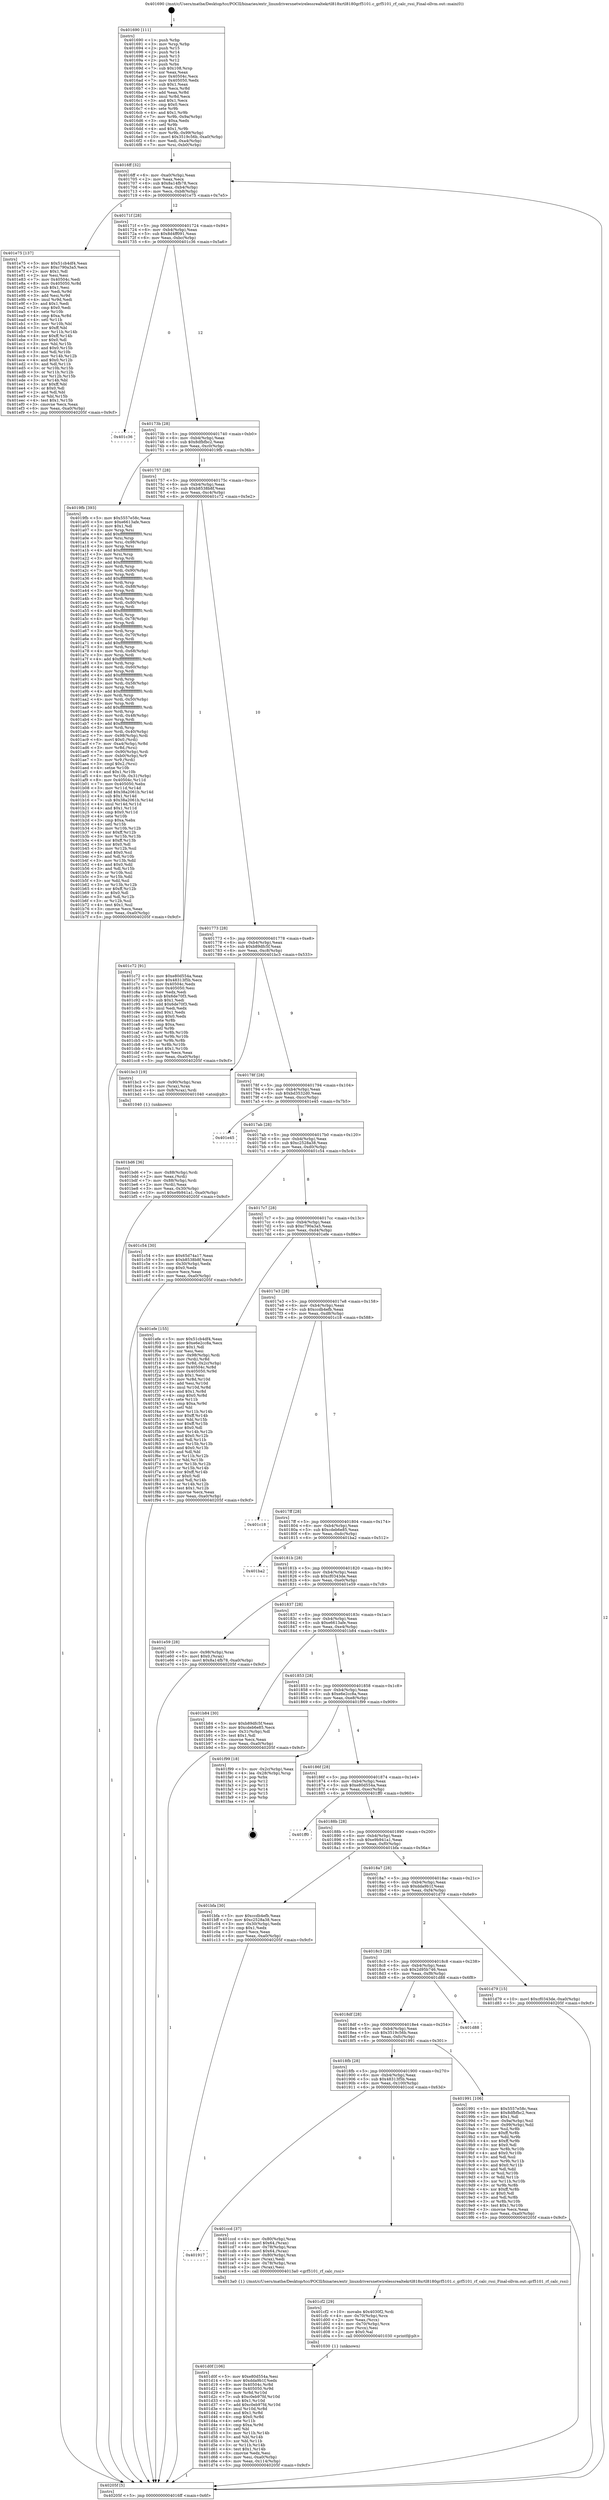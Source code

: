 digraph "0x401690" {
  label = "0x401690 (/mnt/c/Users/mathe/Desktop/tcc/POCII/binaries/extr_linuxdriversnetwirelessrealtekrtl818xrtl8180grf5101.c_grf5101_rf_calc_rssi_Final-ollvm.out::main(0))"
  labelloc = "t"
  node[shape=record]

  Entry [label="",width=0.3,height=0.3,shape=circle,fillcolor=black,style=filled]
  "0x4016ff" [label="{
     0x4016ff [32]\l
     | [instrs]\l
     &nbsp;&nbsp;0x4016ff \<+6\>: mov -0xa0(%rbp),%eax\l
     &nbsp;&nbsp;0x401705 \<+2\>: mov %eax,%ecx\l
     &nbsp;&nbsp;0x401707 \<+6\>: sub $0x8a14fb78,%ecx\l
     &nbsp;&nbsp;0x40170d \<+6\>: mov %eax,-0xb4(%rbp)\l
     &nbsp;&nbsp;0x401713 \<+6\>: mov %ecx,-0xb8(%rbp)\l
     &nbsp;&nbsp;0x401719 \<+6\>: je 0000000000401e75 \<main+0x7e5\>\l
  }"]
  "0x401e75" [label="{
     0x401e75 [137]\l
     | [instrs]\l
     &nbsp;&nbsp;0x401e75 \<+5\>: mov $0x51cb4df4,%eax\l
     &nbsp;&nbsp;0x401e7a \<+5\>: mov $0xc790a3a5,%ecx\l
     &nbsp;&nbsp;0x401e7f \<+2\>: mov $0x1,%dl\l
     &nbsp;&nbsp;0x401e81 \<+2\>: xor %esi,%esi\l
     &nbsp;&nbsp;0x401e83 \<+7\>: mov 0x40504c,%edi\l
     &nbsp;&nbsp;0x401e8a \<+8\>: mov 0x405050,%r8d\l
     &nbsp;&nbsp;0x401e92 \<+3\>: sub $0x1,%esi\l
     &nbsp;&nbsp;0x401e95 \<+3\>: mov %edi,%r9d\l
     &nbsp;&nbsp;0x401e98 \<+3\>: add %esi,%r9d\l
     &nbsp;&nbsp;0x401e9b \<+4\>: imul %r9d,%edi\l
     &nbsp;&nbsp;0x401e9f \<+3\>: and $0x1,%edi\l
     &nbsp;&nbsp;0x401ea2 \<+3\>: cmp $0x0,%edi\l
     &nbsp;&nbsp;0x401ea5 \<+4\>: sete %r10b\l
     &nbsp;&nbsp;0x401ea9 \<+4\>: cmp $0xa,%r8d\l
     &nbsp;&nbsp;0x401ead \<+4\>: setl %r11b\l
     &nbsp;&nbsp;0x401eb1 \<+3\>: mov %r10b,%bl\l
     &nbsp;&nbsp;0x401eb4 \<+3\>: xor $0xff,%bl\l
     &nbsp;&nbsp;0x401eb7 \<+3\>: mov %r11b,%r14b\l
     &nbsp;&nbsp;0x401eba \<+4\>: xor $0xff,%r14b\l
     &nbsp;&nbsp;0x401ebe \<+3\>: xor $0x0,%dl\l
     &nbsp;&nbsp;0x401ec1 \<+3\>: mov %bl,%r15b\l
     &nbsp;&nbsp;0x401ec4 \<+4\>: and $0x0,%r15b\l
     &nbsp;&nbsp;0x401ec8 \<+3\>: and %dl,%r10b\l
     &nbsp;&nbsp;0x401ecb \<+3\>: mov %r14b,%r12b\l
     &nbsp;&nbsp;0x401ece \<+4\>: and $0x0,%r12b\l
     &nbsp;&nbsp;0x401ed2 \<+3\>: and %dl,%r11b\l
     &nbsp;&nbsp;0x401ed5 \<+3\>: or %r10b,%r15b\l
     &nbsp;&nbsp;0x401ed8 \<+3\>: or %r11b,%r12b\l
     &nbsp;&nbsp;0x401edb \<+3\>: xor %r12b,%r15b\l
     &nbsp;&nbsp;0x401ede \<+3\>: or %r14b,%bl\l
     &nbsp;&nbsp;0x401ee1 \<+3\>: xor $0xff,%bl\l
     &nbsp;&nbsp;0x401ee4 \<+3\>: or $0x0,%dl\l
     &nbsp;&nbsp;0x401ee7 \<+2\>: and %dl,%bl\l
     &nbsp;&nbsp;0x401ee9 \<+3\>: or %bl,%r15b\l
     &nbsp;&nbsp;0x401eec \<+4\>: test $0x1,%r15b\l
     &nbsp;&nbsp;0x401ef0 \<+3\>: cmovne %ecx,%eax\l
     &nbsp;&nbsp;0x401ef3 \<+6\>: mov %eax,-0xa0(%rbp)\l
     &nbsp;&nbsp;0x401ef9 \<+5\>: jmp 000000000040205f \<main+0x9cf\>\l
  }"]
  "0x40171f" [label="{
     0x40171f [28]\l
     | [instrs]\l
     &nbsp;&nbsp;0x40171f \<+5\>: jmp 0000000000401724 \<main+0x94\>\l
     &nbsp;&nbsp;0x401724 \<+6\>: mov -0xb4(%rbp),%eax\l
     &nbsp;&nbsp;0x40172a \<+5\>: sub $0x8d4ff091,%eax\l
     &nbsp;&nbsp;0x40172f \<+6\>: mov %eax,-0xbc(%rbp)\l
     &nbsp;&nbsp;0x401735 \<+6\>: je 0000000000401c36 \<main+0x5a6\>\l
  }"]
  Exit [label="",width=0.3,height=0.3,shape=circle,fillcolor=black,style=filled,peripheries=2]
  "0x401c36" [label="{
     0x401c36\l
  }", style=dashed]
  "0x40173b" [label="{
     0x40173b [28]\l
     | [instrs]\l
     &nbsp;&nbsp;0x40173b \<+5\>: jmp 0000000000401740 \<main+0xb0\>\l
     &nbsp;&nbsp;0x401740 \<+6\>: mov -0xb4(%rbp),%eax\l
     &nbsp;&nbsp;0x401746 \<+5\>: sub $0x8dfbfbc2,%eax\l
     &nbsp;&nbsp;0x40174b \<+6\>: mov %eax,-0xc0(%rbp)\l
     &nbsp;&nbsp;0x401751 \<+6\>: je 00000000004019fb \<main+0x36b\>\l
  }"]
  "0x401d0f" [label="{
     0x401d0f [106]\l
     | [instrs]\l
     &nbsp;&nbsp;0x401d0f \<+5\>: mov $0xe80d554a,%esi\l
     &nbsp;&nbsp;0x401d14 \<+5\>: mov $0xdda9b1f,%edx\l
     &nbsp;&nbsp;0x401d19 \<+8\>: mov 0x40504c,%r8d\l
     &nbsp;&nbsp;0x401d21 \<+8\>: mov 0x405050,%r9d\l
     &nbsp;&nbsp;0x401d29 \<+3\>: mov %r8d,%r10d\l
     &nbsp;&nbsp;0x401d2c \<+7\>: sub $0xc0eb97fd,%r10d\l
     &nbsp;&nbsp;0x401d33 \<+4\>: sub $0x1,%r10d\l
     &nbsp;&nbsp;0x401d37 \<+7\>: add $0xc0eb97fd,%r10d\l
     &nbsp;&nbsp;0x401d3e \<+4\>: imul %r10d,%r8d\l
     &nbsp;&nbsp;0x401d42 \<+4\>: and $0x1,%r8d\l
     &nbsp;&nbsp;0x401d46 \<+4\>: cmp $0x0,%r8d\l
     &nbsp;&nbsp;0x401d4a \<+4\>: sete %r11b\l
     &nbsp;&nbsp;0x401d4e \<+4\>: cmp $0xa,%r9d\l
     &nbsp;&nbsp;0x401d52 \<+3\>: setl %bl\l
     &nbsp;&nbsp;0x401d55 \<+3\>: mov %r11b,%r14b\l
     &nbsp;&nbsp;0x401d58 \<+3\>: and %bl,%r14b\l
     &nbsp;&nbsp;0x401d5b \<+3\>: xor %bl,%r11b\l
     &nbsp;&nbsp;0x401d5e \<+3\>: or %r11b,%r14b\l
     &nbsp;&nbsp;0x401d61 \<+4\>: test $0x1,%r14b\l
     &nbsp;&nbsp;0x401d65 \<+3\>: cmovne %edx,%esi\l
     &nbsp;&nbsp;0x401d68 \<+6\>: mov %esi,-0xa0(%rbp)\l
     &nbsp;&nbsp;0x401d6e \<+6\>: mov %eax,-0x114(%rbp)\l
     &nbsp;&nbsp;0x401d74 \<+5\>: jmp 000000000040205f \<main+0x9cf\>\l
  }"]
  "0x4019fb" [label="{
     0x4019fb [393]\l
     | [instrs]\l
     &nbsp;&nbsp;0x4019fb \<+5\>: mov $0x5557e58c,%eax\l
     &nbsp;&nbsp;0x401a00 \<+5\>: mov $0xe6613afe,%ecx\l
     &nbsp;&nbsp;0x401a05 \<+2\>: mov $0x1,%dl\l
     &nbsp;&nbsp;0x401a07 \<+3\>: mov %rsp,%rsi\l
     &nbsp;&nbsp;0x401a0a \<+4\>: add $0xfffffffffffffff0,%rsi\l
     &nbsp;&nbsp;0x401a0e \<+3\>: mov %rsi,%rsp\l
     &nbsp;&nbsp;0x401a11 \<+7\>: mov %rsi,-0x98(%rbp)\l
     &nbsp;&nbsp;0x401a18 \<+3\>: mov %rsp,%rsi\l
     &nbsp;&nbsp;0x401a1b \<+4\>: add $0xfffffffffffffff0,%rsi\l
     &nbsp;&nbsp;0x401a1f \<+3\>: mov %rsi,%rsp\l
     &nbsp;&nbsp;0x401a22 \<+3\>: mov %rsp,%rdi\l
     &nbsp;&nbsp;0x401a25 \<+4\>: add $0xfffffffffffffff0,%rdi\l
     &nbsp;&nbsp;0x401a29 \<+3\>: mov %rdi,%rsp\l
     &nbsp;&nbsp;0x401a2c \<+7\>: mov %rdi,-0x90(%rbp)\l
     &nbsp;&nbsp;0x401a33 \<+3\>: mov %rsp,%rdi\l
     &nbsp;&nbsp;0x401a36 \<+4\>: add $0xfffffffffffffff0,%rdi\l
     &nbsp;&nbsp;0x401a3a \<+3\>: mov %rdi,%rsp\l
     &nbsp;&nbsp;0x401a3d \<+7\>: mov %rdi,-0x88(%rbp)\l
     &nbsp;&nbsp;0x401a44 \<+3\>: mov %rsp,%rdi\l
     &nbsp;&nbsp;0x401a47 \<+4\>: add $0xfffffffffffffff0,%rdi\l
     &nbsp;&nbsp;0x401a4b \<+3\>: mov %rdi,%rsp\l
     &nbsp;&nbsp;0x401a4e \<+4\>: mov %rdi,-0x80(%rbp)\l
     &nbsp;&nbsp;0x401a52 \<+3\>: mov %rsp,%rdi\l
     &nbsp;&nbsp;0x401a55 \<+4\>: add $0xfffffffffffffff0,%rdi\l
     &nbsp;&nbsp;0x401a59 \<+3\>: mov %rdi,%rsp\l
     &nbsp;&nbsp;0x401a5c \<+4\>: mov %rdi,-0x78(%rbp)\l
     &nbsp;&nbsp;0x401a60 \<+3\>: mov %rsp,%rdi\l
     &nbsp;&nbsp;0x401a63 \<+4\>: add $0xfffffffffffffff0,%rdi\l
     &nbsp;&nbsp;0x401a67 \<+3\>: mov %rdi,%rsp\l
     &nbsp;&nbsp;0x401a6a \<+4\>: mov %rdi,-0x70(%rbp)\l
     &nbsp;&nbsp;0x401a6e \<+3\>: mov %rsp,%rdi\l
     &nbsp;&nbsp;0x401a71 \<+4\>: add $0xfffffffffffffff0,%rdi\l
     &nbsp;&nbsp;0x401a75 \<+3\>: mov %rdi,%rsp\l
     &nbsp;&nbsp;0x401a78 \<+4\>: mov %rdi,-0x68(%rbp)\l
     &nbsp;&nbsp;0x401a7c \<+3\>: mov %rsp,%rdi\l
     &nbsp;&nbsp;0x401a7f \<+4\>: add $0xfffffffffffffff0,%rdi\l
     &nbsp;&nbsp;0x401a83 \<+3\>: mov %rdi,%rsp\l
     &nbsp;&nbsp;0x401a86 \<+4\>: mov %rdi,-0x60(%rbp)\l
     &nbsp;&nbsp;0x401a8a \<+3\>: mov %rsp,%rdi\l
     &nbsp;&nbsp;0x401a8d \<+4\>: add $0xfffffffffffffff0,%rdi\l
     &nbsp;&nbsp;0x401a91 \<+3\>: mov %rdi,%rsp\l
     &nbsp;&nbsp;0x401a94 \<+4\>: mov %rdi,-0x58(%rbp)\l
     &nbsp;&nbsp;0x401a98 \<+3\>: mov %rsp,%rdi\l
     &nbsp;&nbsp;0x401a9b \<+4\>: add $0xfffffffffffffff0,%rdi\l
     &nbsp;&nbsp;0x401a9f \<+3\>: mov %rdi,%rsp\l
     &nbsp;&nbsp;0x401aa2 \<+4\>: mov %rdi,-0x50(%rbp)\l
     &nbsp;&nbsp;0x401aa6 \<+3\>: mov %rsp,%rdi\l
     &nbsp;&nbsp;0x401aa9 \<+4\>: add $0xfffffffffffffff0,%rdi\l
     &nbsp;&nbsp;0x401aad \<+3\>: mov %rdi,%rsp\l
     &nbsp;&nbsp;0x401ab0 \<+4\>: mov %rdi,-0x48(%rbp)\l
     &nbsp;&nbsp;0x401ab4 \<+3\>: mov %rsp,%rdi\l
     &nbsp;&nbsp;0x401ab7 \<+4\>: add $0xfffffffffffffff0,%rdi\l
     &nbsp;&nbsp;0x401abb \<+3\>: mov %rdi,%rsp\l
     &nbsp;&nbsp;0x401abe \<+4\>: mov %rdi,-0x40(%rbp)\l
     &nbsp;&nbsp;0x401ac2 \<+7\>: mov -0x98(%rbp),%rdi\l
     &nbsp;&nbsp;0x401ac9 \<+6\>: movl $0x0,(%rdi)\l
     &nbsp;&nbsp;0x401acf \<+7\>: mov -0xa4(%rbp),%r8d\l
     &nbsp;&nbsp;0x401ad6 \<+3\>: mov %r8d,(%rsi)\l
     &nbsp;&nbsp;0x401ad9 \<+7\>: mov -0x90(%rbp),%rdi\l
     &nbsp;&nbsp;0x401ae0 \<+7\>: mov -0xb0(%rbp),%r9\l
     &nbsp;&nbsp;0x401ae7 \<+3\>: mov %r9,(%rdi)\l
     &nbsp;&nbsp;0x401aea \<+3\>: cmpl $0x2,(%rsi)\l
     &nbsp;&nbsp;0x401aed \<+4\>: setne %r10b\l
     &nbsp;&nbsp;0x401af1 \<+4\>: and $0x1,%r10b\l
     &nbsp;&nbsp;0x401af5 \<+4\>: mov %r10b,-0x31(%rbp)\l
     &nbsp;&nbsp;0x401af9 \<+8\>: mov 0x40504c,%r11d\l
     &nbsp;&nbsp;0x401b01 \<+7\>: mov 0x405050,%ebx\l
     &nbsp;&nbsp;0x401b08 \<+3\>: mov %r11d,%r14d\l
     &nbsp;&nbsp;0x401b0b \<+7\>: add $0x38a2061b,%r14d\l
     &nbsp;&nbsp;0x401b12 \<+4\>: sub $0x1,%r14d\l
     &nbsp;&nbsp;0x401b16 \<+7\>: sub $0x38a2061b,%r14d\l
     &nbsp;&nbsp;0x401b1d \<+4\>: imul %r14d,%r11d\l
     &nbsp;&nbsp;0x401b21 \<+4\>: and $0x1,%r11d\l
     &nbsp;&nbsp;0x401b25 \<+4\>: cmp $0x0,%r11d\l
     &nbsp;&nbsp;0x401b29 \<+4\>: sete %r10b\l
     &nbsp;&nbsp;0x401b2d \<+3\>: cmp $0xa,%ebx\l
     &nbsp;&nbsp;0x401b30 \<+4\>: setl %r15b\l
     &nbsp;&nbsp;0x401b34 \<+3\>: mov %r10b,%r12b\l
     &nbsp;&nbsp;0x401b37 \<+4\>: xor $0xff,%r12b\l
     &nbsp;&nbsp;0x401b3b \<+3\>: mov %r15b,%r13b\l
     &nbsp;&nbsp;0x401b3e \<+4\>: xor $0xff,%r13b\l
     &nbsp;&nbsp;0x401b42 \<+3\>: xor $0x0,%dl\l
     &nbsp;&nbsp;0x401b45 \<+3\>: mov %r12b,%sil\l
     &nbsp;&nbsp;0x401b48 \<+4\>: and $0x0,%sil\l
     &nbsp;&nbsp;0x401b4c \<+3\>: and %dl,%r10b\l
     &nbsp;&nbsp;0x401b4f \<+3\>: mov %r13b,%dil\l
     &nbsp;&nbsp;0x401b52 \<+4\>: and $0x0,%dil\l
     &nbsp;&nbsp;0x401b56 \<+3\>: and %dl,%r15b\l
     &nbsp;&nbsp;0x401b59 \<+3\>: or %r10b,%sil\l
     &nbsp;&nbsp;0x401b5c \<+3\>: or %r15b,%dil\l
     &nbsp;&nbsp;0x401b5f \<+3\>: xor %dil,%sil\l
     &nbsp;&nbsp;0x401b62 \<+3\>: or %r13b,%r12b\l
     &nbsp;&nbsp;0x401b65 \<+4\>: xor $0xff,%r12b\l
     &nbsp;&nbsp;0x401b69 \<+3\>: or $0x0,%dl\l
     &nbsp;&nbsp;0x401b6c \<+3\>: and %dl,%r12b\l
     &nbsp;&nbsp;0x401b6f \<+3\>: or %r12b,%sil\l
     &nbsp;&nbsp;0x401b72 \<+4\>: test $0x1,%sil\l
     &nbsp;&nbsp;0x401b76 \<+3\>: cmovne %ecx,%eax\l
     &nbsp;&nbsp;0x401b79 \<+6\>: mov %eax,-0xa0(%rbp)\l
     &nbsp;&nbsp;0x401b7f \<+5\>: jmp 000000000040205f \<main+0x9cf\>\l
  }"]
  "0x401757" [label="{
     0x401757 [28]\l
     | [instrs]\l
     &nbsp;&nbsp;0x401757 \<+5\>: jmp 000000000040175c \<main+0xcc\>\l
     &nbsp;&nbsp;0x40175c \<+6\>: mov -0xb4(%rbp),%eax\l
     &nbsp;&nbsp;0x401762 \<+5\>: sub $0xb8538b8f,%eax\l
     &nbsp;&nbsp;0x401767 \<+6\>: mov %eax,-0xc4(%rbp)\l
     &nbsp;&nbsp;0x40176d \<+6\>: je 0000000000401c72 \<main+0x5e2\>\l
  }"]
  "0x401cf2" [label="{
     0x401cf2 [29]\l
     | [instrs]\l
     &nbsp;&nbsp;0x401cf2 \<+10\>: movabs $0x4030f2,%rdi\l
     &nbsp;&nbsp;0x401cfc \<+4\>: mov -0x70(%rbp),%rcx\l
     &nbsp;&nbsp;0x401d00 \<+2\>: mov %eax,(%rcx)\l
     &nbsp;&nbsp;0x401d02 \<+4\>: mov -0x70(%rbp),%rcx\l
     &nbsp;&nbsp;0x401d06 \<+2\>: mov (%rcx),%esi\l
     &nbsp;&nbsp;0x401d08 \<+2\>: mov $0x0,%al\l
     &nbsp;&nbsp;0x401d0a \<+5\>: call 0000000000401030 \<printf@plt\>\l
     | [calls]\l
     &nbsp;&nbsp;0x401030 \{1\} (unknown)\l
  }"]
  "0x401c72" [label="{
     0x401c72 [91]\l
     | [instrs]\l
     &nbsp;&nbsp;0x401c72 \<+5\>: mov $0xe80d554a,%eax\l
     &nbsp;&nbsp;0x401c77 \<+5\>: mov $0x48313f5b,%ecx\l
     &nbsp;&nbsp;0x401c7c \<+7\>: mov 0x40504c,%edx\l
     &nbsp;&nbsp;0x401c83 \<+7\>: mov 0x405050,%esi\l
     &nbsp;&nbsp;0x401c8a \<+2\>: mov %edx,%edi\l
     &nbsp;&nbsp;0x401c8c \<+6\>: sub $0x6de70f3,%edi\l
     &nbsp;&nbsp;0x401c92 \<+3\>: sub $0x1,%edi\l
     &nbsp;&nbsp;0x401c95 \<+6\>: add $0x6de70f3,%edi\l
     &nbsp;&nbsp;0x401c9b \<+3\>: imul %edi,%edx\l
     &nbsp;&nbsp;0x401c9e \<+3\>: and $0x1,%edx\l
     &nbsp;&nbsp;0x401ca1 \<+3\>: cmp $0x0,%edx\l
     &nbsp;&nbsp;0x401ca4 \<+4\>: sete %r8b\l
     &nbsp;&nbsp;0x401ca8 \<+3\>: cmp $0xa,%esi\l
     &nbsp;&nbsp;0x401cab \<+4\>: setl %r9b\l
     &nbsp;&nbsp;0x401caf \<+3\>: mov %r8b,%r10b\l
     &nbsp;&nbsp;0x401cb2 \<+3\>: and %r9b,%r10b\l
     &nbsp;&nbsp;0x401cb5 \<+3\>: xor %r9b,%r8b\l
     &nbsp;&nbsp;0x401cb8 \<+3\>: or %r8b,%r10b\l
     &nbsp;&nbsp;0x401cbb \<+4\>: test $0x1,%r10b\l
     &nbsp;&nbsp;0x401cbf \<+3\>: cmovne %ecx,%eax\l
     &nbsp;&nbsp;0x401cc2 \<+6\>: mov %eax,-0xa0(%rbp)\l
     &nbsp;&nbsp;0x401cc8 \<+5\>: jmp 000000000040205f \<main+0x9cf\>\l
  }"]
  "0x401773" [label="{
     0x401773 [28]\l
     | [instrs]\l
     &nbsp;&nbsp;0x401773 \<+5\>: jmp 0000000000401778 \<main+0xe8\>\l
     &nbsp;&nbsp;0x401778 \<+6\>: mov -0xb4(%rbp),%eax\l
     &nbsp;&nbsp;0x40177e \<+5\>: sub $0xb89dfc5f,%eax\l
     &nbsp;&nbsp;0x401783 \<+6\>: mov %eax,-0xc8(%rbp)\l
     &nbsp;&nbsp;0x401789 \<+6\>: je 0000000000401bc3 \<main+0x533\>\l
  }"]
  "0x401917" [label="{
     0x401917\l
  }", style=dashed]
  "0x401bc3" [label="{
     0x401bc3 [19]\l
     | [instrs]\l
     &nbsp;&nbsp;0x401bc3 \<+7\>: mov -0x90(%rbp),%rax\l
     &nbsp;&nbsp;0x401bca \<+3\>: mov (%rax),%rax\l
     &nbsp;&nbsp;0x401bcd \<+4\>: mov 0x8(%rax),%rdi\l
     &nbsp;&nbsp;0x401bd1 \<+5\>: call 0000000000401040 \<atoi@plt\>\l
     | [calls]\l
     &nbsp;&nbsp;0x401040 \{1\} (unknown)\l
  }"]
  "0x40178f" [label="{
     0x40178f [28]\l
     | [instrs]\l
     &nbsp;&nbsp;0x40178f \<+5\>: jmp 0000000000401794 \<main+0x104\>\l
     &nbsp;&nbsp;0x401794 \<+6\>: mov -0xb4(%rbp),%eax\l
     &nbsp;&nbsp;0x40179a \<+5\>: sub $0xbd3532d0,%eax\l
     &nbsp;&nbsp;0x40179f \<+6\>: mov %eax,-0xcc(%rbp)\l
     &nbsp;&nbsp;0x4017a5 \<+6\>: je 0000000000401e45 \<main+0x7b5\>\l
  }"]
  "0x401ccd" [label="{
     0x401ccd [37]\l
     | [instrs]\l
     &nbsp;&nbsp;0x401ccd \<+4\>: mov -0x80(%rbp),%rax\l
     &nbsp;&nbsp;0x401cd1 \<+6\>: movl $0x64,(%rax)\l
     &nbsp;&nbsp;0x401cd7 \<+4\>: mov -0x78(%rbp),%rax\l
     &nbsp;&nbsp;0x401cdb \<+6\>: movl $0x64,(%rax)\l
     &nbsp;&nbsp;0x401ce1 \<+4\>: mov -0x80(%rbp),%rax\l
     &nbsp;&nbsp;0x401ce5 \<+2\>: mov (%rax),%edi\l
     &nbsp;&nbsp;0x401ce7 \<+4\>: mov -0x78(%rbp),%rax\l
     &nbsp;&nbsp;0x401ceb \<+2\>: mov (%rax),%esi\l
     &nbsp;&nbsp;0x401ced \<+5\>: call 00000000004013a0 \<grf5101_rf_calc_rssi\>\l
     | [calls]\l
     &nbsp;&nbsp;0x4013a0 \{1\} (/mnt/c/Users/mathe/Desktop/tcc/POCII/binaries/extr_linuxdriversnetwirelessrealtekrtl818xrtl8180grf5101.c_grf5101_rf_calc_rssi_Final-ollvm.out::grf5101_rf_calc_rssi)\l
  }"]
  "0x401e45" [label="{
     0x401e45\l
  }", style=dashed]
  "0x4017ab" [label="{
     0x4017ab [28]\l
     | [instrs]\l
     &nbsp;&nbsp;0x4017ab \<+5\>: jmp 00000000004017b0 \<main+0x120\>\l
     &nbsp;&nbsp;0x4017b0 \<+6\>: mov -0xb4(%rbp),%eax\l
     &nbsp;&nbsp;0x4017b6 \<+5\>: sub $0xc2528a38,%eax\l
     &nbsp;&nbsp;0x4017bb \<+6\>: mov %eax,-0xd0(%rbp)\l
     &nbsp;&nbsp;0x4017c1 \<+6\>: je 0000000000401c54 \<main+0x5c4\>\l
  }"]
  "0x401bd6" [label="{
     0x401bd6 [36]\l
     | [instrs]\l
     &nbsp;&nbsp;0x401bd6 \<+7\>: mov -0x88(%rbp),%rdi\l
     &nbsp;&nbsp;0x401bdd \<+2\>: mov %eax,(%rdi)\l
     &nbsp;&nbsp;0x401bdf \<+7\>: mov -0x88(%rbp),%rdi\l
     &nbsp;&nbsp;0x401be6 \<+2\>: mov (%rdi),%eax\l
     &nbsp;&nbsp;0x401be8 \<+3\>: mov %eax,-0x30(%rbp)\l
     &nbsp;&nbsp;0x401beb \<+10\>: movl $0xe9b941a1,-0xa0(%rbp)\l
     &nbsp;&nbsp;0x401bf5 \<+5\>: jmp 000000000040205f \<main+0x9cf\>\l
  }"]
  "0x401c54" [label="{
     0x401c54 [30]\l
     | [instrs]\l
     &nbsp;&nbsp;0x401c54 \<+5\>: mov $0x65d74a17,%eax\l
     &nbsp;&nbsp;0x401c59 \<+5\>: mov $0xb8538b8f,%ecx\l
     &nbsp;&nbsp;0x401c5e \<+3\>: mov -0x30(%rbp),%edx\l
     &nbsp;&nbsp;0x401c61 \<+3\>: cmp $0x0,%edx\l
     &nbsp;&nbsp;0x401c64 \<+3\>: cmove %ecx,%eax\l
     &nbsp;&nbsp;0x401c67 \<+6\>: mov %eax,-0xa0(%rbp)\l
     &nbsp;&nbsp;0x401c6d \<+5\>: jmp 000000000040205f \<main+0x9cf\>\l
  }"]
  "0x4017c7" [label="{
     0x4017c7 [28]\l
     | [instrs]\l
     &nbsp;&nbsp;0x4017c7 \<+5\>: jmp 00000000004017cc \<main+0x13c\>\l
     &nbsp;&nbsp;0x4017cc \<+6\>: mov -0xb4(%rbp),%eax\l
     &nbsp;&nbsp;0x4017d2 \<+5\>: sub $0xc790a3a5,%eax\l
     &nbsp;&nbsp;0x4017d7 \<+6\>: mov %eax,-0xd4(%rbp)\l
     &nbsp;&nbsp;0x4017dd \<+6\>: je 0000000000401efe \<main+0x86e\>\l
  }"]
  "0x401690" [label="{
     0x401690 [111]\l
     | [instrs]\l
     &nbsp;&nbsp;0x401690 \<+1\>: push %rbp\l
     &nbsp;&nbsp;0x401691 \<+3\>: mov %rsp,%rbp\l
     &nbsp;&nbsp;0x401694 \<+2\>: push %r15\l
     &nbsp;&nbsp;0x401696 \<+2\>: push %r14\l
     &nbsp;&nbsp;0x401698 \<+2\>: push %r13\l
     &nbsp;&nbsp;0x40169a \<+2\>: push %r12\l
     &nbsp;&nbsp;0x40169c \<+1\>: push %rbx\l
     &nbsp;&nbsp;0x40169d \<+7\>: sub $0x108,%rsp\l
     &nbsp;&nbsp;0x4016a4 \<+2\>: xor %eax,%eax\l
     &nbsp;&nbsp;0x4016a6 \<+7\>: mov 0x40504c,%ecx\l
     &nbsp;&nbsp;0x4016ad \<+7\>: mov 0x405050,%edx\l
     &nbsp;&nbsp;0x4016b4 \<+3\>: sub $0x1,%eax\l
     &nbsp;&nbsp;0x4016b7 \<+3\>: mov %ecx,%r8d\l
     &nbsp;&nbsp;0x4016ba \<+3\>: add %eax,%r8d\l
     &nbsp;&nbsp;0x4016bd \<+4\>: imul %r8d,%ecx\l
     &nbsp;&nbsp;0x4016c1 \<+3\>: and $0x1,%ecx\l
     &nbsp;&nbsp;0x4016c4 \<+3\>: cmp $0x0,%ecx\l
     &nbsp;&nbsp;0x4016c7 \<+4\>: sete %r9b\l
     &nbsp;&nbsp;0x4016cb \<+4\>: and $0x1,%r9b\l
     &nbsp;&nbsp;0x4016cf \<+7\>: mov %r9b,-0x9a(%rbp)\l
     &nbsp;&nbsp;0x4016d6 \<+3\>: cmp $0xa,%edx\l
     &nbsp;&nbsp;0x4016d9 \<+4\>: setl %r9b\l
     &nbsp;&nbsp;0x4016dd \<+4\>: and $0x1,%r9b\l
     &nbsp;&nbsp;0x4016e1 \<+7\>: mov %r9b,-0x99(%rbp)\l
     &nbsp;&nbsp;0x4016e8 \<+10\>: movl $0x3519c56b,-0xa0(%rbp)\l
     &nbsp;&nbsp;0x4016f2 \<+6\>: mov %edi,-0xa4(%rbp)\l
     &nbsp;&nbsp;0x4016f8 \<+7\>: mov %rsi,-0xb0(%rbp)\l
  }"]
  "0x401efe" [label="{
     0x401efe [155]\l
     | [instrs]\l
     &nbsp;&nbsp;0x401efe \<+5\>: mov $0x51cb4df4,%eax\l
     &nbsp;&nbsp;0x401f03 \<+5\>: mov $0xe6e2cc8a,%ecx\l
     &nbsp;&nbsp;0x401f08 \<+2\>: mov $0x1,%dl\l
     &nbsp;&nbsp;0x401f0a \<+2\>: xor %esi,%esi\l
     &nbsp;&nbsp;0x401f0c \<+7\>: mov -0x98(%rbp),%rdi\l
     &nbsp;&nbsp;0x401f13 \<+3\>: mov (%rdi),%r8d\l
     &nbsp;&nbsp;0x401f16 \<+4\>: mov %r8d,-0x2c(%rbp)\l
     &nbsp;&nbsp;0x401f1a \<+8\>: mov 0x40504c,%r8d\l
     &nbsp;&nbsp;0x401f22 \<+8\>: mov 0x405050,%r9d\l
     &nbsp;&nbsp;0x401f2a \<+3\>: sub $0x1,%esi\l
     &nbsp;&nbsp;0x401f2d \<+3\>: mov %r8d,%r10d\l
     &nbsp;&nbsp;0x401f30 \<+3\>: add %esi,%r10d\l
     &nbsp;&nbsp;0x401f33 \<+4\>: imul %r10d,%r8d\l
     &nbsp;&nbsp;0x401f37 \<+4\>: and $0x1,%r8d\l
     &nbsp;&nbsp;0x401f3b \<+4\>: cmp $0x0,%r8d\l
     &nbsp;&nbsp;0x401f3f \<+4\>: sete %r11b\l
     &nbsp;&nbsp;0x401f43 \<+4\>: cmp $0xa,%r9d\l
     &nbsp;&nbsp;0x401f47 \<+3\>: setl %bl\l
     &nbsp;&nbsp;0x401f4a \<+3\>: mov %r11b,%r14b\l
     &nbsp;&nbsp;0x401f4d \<+4\>: xor $0xff,%r14b\l
     &nbsp;&nbsp;0x401f51 \<+3\>: mov %bl,%r15b\l
     &nbsp;&nbsp;0x401f54 \<+4\>: xor $0xff,%r15b\l
     &nbsp;&nbsp;0x401f58 \<+3\>: xor $0x0,%dl\l
     &nbsp;&nbsp;0x401f5b \<+3\>: mov %r14b,%r12b\l
     &nbsp;&nbsp;0x401f5e \<+4\>: and $0x0,%r12b\l
     &nbsp;&nbsp;0x401f62 \<+3\>: and %dl,%r11b\l
     &nbsp;&nbsp;0x401f65 \<+3\>: mov %r15b,%r13b\l
     &nbsp;&nbsp;0x401f68 \<+4\>: and $0x0,%r13b\l
     &nbsp;&nbsp;0x401f6c \<+2\>: and %dl,%bl\l
     &nbsp;&nbsp;0x401f6e \<+3\>: or %r11b,%r12b\l
     &nbsp;&nbsp;0x401f71 \<+3\>: or %bl,%r13b\l
     &nbsp;&nbsp;0x401f74 \<+3\>: xor %r13b,%r12b\l
     &nbsp;&nbsp;0x401f77 \<+3\>: or %r15b,%r14b\l
     &nbsp;&nbsp;0x401f7a \<+4\>: xor $0xff,%r14b\l
     &nbsp;&nbsp;0x401f7e \<+3\>: or $0x0,%dl\l
     &nbsp;&nbsp;0x401f81 \<+3\>: and %dl,%r14b\l
     &nbsp;&nbsp;0x401f84 \<+3\>: or %r14b,%r12b\l
     &nbsp;&nbsp;0x401f87 \<+4\>: test $0x1,%r12b\l
     &nbsp;&nbsp;0x401f8b \<+3\>: cmovne %ecx,%eax\l
     &nbsp;&nbsp;0x401f8e \<+6\>: mov %eax,-0xa0(%rbp)\l
     &nbsp;&nbsp;0x401f94 \<+5\>: jmp 000000000040205f \<main+0x9cf\>\l
  }"]
  "0x4017e3" [label="{
     0x4017e3 [28]\l
     | [instrs]\l
     &nbsp;&nbsp;0x4017e3 \<+5\>: jmp 00000000004017e8 \<main+0x158\>\l
     &nbsp;&nbsp;0x4017e8 \<+6\>: mov -0xb4(%rbp),%eax\l
     &nbsp;&nbsp;0x4017ee \<+5\>: sub $0xccdb4efb,%eax\l
     &nbsp;&nbsp;0x4017f3 \<+6\>: mov %eax,-0xd8(%rbp)\l
     &nbsp;&nbsp;0x4017f9 \<+6\>: je 0000000000401c18 \<main+0x588\>\l
  }"]
  "0x40205f" [label="{
     0x40205f [5]\l
     | [instrs]\l
     &nbsp;&nbsp;0x40205f \<+5\>: jmp 00000000004016ff \<main+0x6f\>\l
  }"]
  "0x401c18" [label="{
     0x401c18\l
  }", style=dashed]
  "0x4017ff" [label="{
     0x4017ff [28]\l
     | [instrs]\l
     &nbsp;&nbsp;0x4017ff \<+5\>: jmp 0000000000401804 \<main+0x174\>\l
     &nbsp;&nbsp;0x401804 \<+6\>: mov -0xb4(%rbp),%eax\l
     &nbsp;&nbsp;0x40180a \<+5\>: sub $0xcdeb6e85,%eax\l
     &nbsp;&nbsp;0x40180f \<+6\>: mov %eax,-0xdc(%rbp)\l
     &nbsp;&nbsp;0x401815 \<+6\>: je 0000000000401ba2 \<main+0x512\>\l
  }"]
  "0x4018fb" [label="{
     0x4018fb [28]\l
     | [instrs]\l
     &nbsp;&nbsp;0x4018fb \<+5\>: jmp 0000000000401900 \<main+0x270\>\l
     &nbsp;&nbsp;0x401900 \<+6\>: mov -0xb4(%rbp),%eax\l
     &nbsp;&nbsp;0x401906 \<+5\>: sub $0x48313f5b,%eax\l
     &nbsp;&nbsp;0x40190b \<+6\>: mov %eax,-0x100(%rbp)\l
     &nbsp;&nbsp;0x401911 \<+6\>: je 0000000000401ccd \<main+0x63d\>\l
  }"]
  "0x401ba2" [label="{
     0x401ba2\l
  }", style=dashed]
  "0x40181b" [label="{
     0x40181b [28]\l
     | [instrs]\l
     &nbsp;&nbsp;0x40181b \<+5\>: jmp 0000000000401820 \<main+0x190\>\l
     &nbsp;&nbsp;0x401820 \<+6\>: mov -0xb4(%rbp),%eax\l
     &nbsp;&nbsp;0x401826 \<+5\>: sub $0xcf0343de,%eax\l
     &nbsp;&nbsp;0x40182b \<+6\>: mov %eax,-0xe0(%rbp)\l
     &nbsp;&nbsp;0x401831 \<+6\>: je 0000000000401e59 \<main+0x7c9\>\l
  }"]
  "0x401991" [label="{
     0x401991 [106]\l
     | [instrs]\l
     &nbsp;&nbsp;0x401991 \<+5\>: mov $0x5557e58c,%eax\l
     &nbsp;&nbsp;0x401996 \<+5\>: mov $0x8dfbfbc2,%ecx\l
     &nbsp;&nbsp;0x40199b \<+2\>: mov $0x1,%dl\l
     &nbsp;&nbsp;0x40199d \<+7\>: mov -0x9a(%rbp),%sil\l
     &nbsp;&nbsp;0x4019a4 \<+7\>: mov -0x99(%rbp),%dil\l
     &nbsp;&nbsp;0x4019ab \<+3\>: mov %sil,%r8b\l
     &nbsp;&nbsp;0x4019ae \<+4\>: xor $0xff,%r8b\l
     &nbsp;&nbsp;0x4019b2 \<+3\>: mov %dil,%r9b\l
     &nbsp;&nbsp;0x4019b5 \<+4\>: xor $0xff,%r9b\l
     &nbsp;&nbsp;0x4019b9 \<+3\>: xor $0x0,%dl\l
     &nbsp;&nbsp;0x4019bc \<+3\>: mov %r8b,%r10b\l
     &nbsp;&nbsp;0x4019bf \<+4\>: and $0x0,%r10b\l
     &nbsp;&nbsp;0x4019c3 \<+3\>: and %dl,%sil\l
     &nbsp;&nbsp;0x4019c6 \<+3\>: mov %r9b,%r11b\l
     &nbsp;&nbsp;0x4019c9 \<+4\>: and $0x0,%r11b\l
     &nbsp;&nbsp;0x4019cd \<+3\>: and %dl,%dil\l
     &nbsp;&nbsp;0x4019d0 \<+3\>: or %sil,%r10b\l
     &nbsp;&nbsp;0x4019d3 \<+3\>: or %dil,%r11b\l
     &nbsp;&nbsp;0x4019d6 \<+3\>: xor %r11b,%r10b\l
     &nbsp;&nbsp;0x4019d9 \<+3\>: or %r9b,%r8b\l
     &nbsp;&nbsp;0x4019dc \<+4\>: xor $0xff,%r8b\l
     &nbsp;&nbsp;0x4019e0 \<+3\>: or $0x0,%dl\l
     &nbsp;&nbsp;0x4019e3 \<+3\>: and %dl,%r8b\l
     &nbsp;&nbsp;0x4019e6 \<+3\>: or %r8b,%r10b\l
     &nbsp;&nbsp;0x4019e9 \<+4\>: test $0x1,%r10b\l
     &nbsp;&nbsp;0x4019ed \<+3\>: cmovne %ecx,%eax\l
     &nbsp;&nbsp;0x4019f0 \<+6\>: mov %eax,-0xa0(%rbp)\l
     &nbsp;&nbsp;0x4019f6 \<+5\>: jmp 000000000040205f \<main+0x9cf\>\l
  }"]
  "0x401e59" [label="{
     0x401e59 [28]\l
     | [instrs]\l
     &nbsp;&nbsp;0x401e59 \<+7\>: mov -0x98(%rbp),%rax\l
     &nbsp;&nbsp;0x401e60 \<+6\>: movl $0x0,(%rax)\l
     &nbsp;&nbsp;0x401e66 \<+10\>: movl $0x8a14fb78,-0xa0(%rbp)\l
     &nbsp;&nbsp;0x401e70 \<+5\>: jmp 000000000040205f \<main+0x9cf\>\l
  }"]
  "0x401837" [label="{
     0x401837 [28]\l
     | [instrs]\l
     &nbsp;&nbsp;0x401837 \<+5\>: jmp 000000000040183c \<main+0x1ac\>\l
     &nbsp;&nbsp;0x40183c \<+6\>: mov -0xb4(%rbp),%eax\l
     &nbsp;&nbsp;0x401842 \<+5\>: sub $0xe6613afe,%eax\l
     &nbsp;&nbsp;0x401847 \<+6\>: mov %eax,-0xe4(%rbp)\l
     &nbsp;&nbsp;0x40184d \<+6\>: je 0000000000401b84 \<main+0x4f4\>\l
  }"]
  "0x4018df" [label="{
     0x4018df [28]\l
     | [instrs]\l
     &nbsp;&nbsp;0x4018df \<+5\>: jmp 00000000004018e4 \<main+0x254\>\l
     &nbsp;&nbsp;0x4018e4 \<+6\>: mov -0xb4(%rbp),%eax\l
     &nbsp;&nbsp;0x4018ea \<+5\>: sub $0x3519c56b,%eax\l
     &nbsp;&nbsp;0x4018ef \<+6\>: mov %eax,-0xfc(%rbp)\l
     &nbsp;&nbsp;0x4018f5 \<+6\>: je 0000000000401991 \<main+0x301\>\l
  }"]
  "0x401b84" [label="{
     0x401b84 [30]\l
     | [instrs]\l
     &nbsp;&nbsp;0x401b84 \<+5\>: mov $0xb89dfc5f,%eax\l
     &nbsp;&nbsp;0x401b89 \<+5\>: mov $0xcdeb6e85,%ecx\l
     &nbsp;&nbsp;0x401b8e \<+3\>: mov -0x31(%rbp),%dl\l
     &nbsp;&nbsp;0x401b91 \<+3\>: test $0x1,%dl\l
     &nbsp;&nbsp;0x401b94 \<+3\>: cmovne %ecx,%eax\l
     &nbsp;&nbsp;0x401b97 \<+6\>: mov %eax,-0xa0(%rbp)\l
     &nbsp;&nbsp;0x401b9d \<+5\>: jmp 000000000040205f \<main+0x9cf\>\l
  }"]
  "0x401853" [label="{
     0x401853 [28]\l
     | [instrs]\l
     &nbsp;&nbsp;0x401853 \<+5\>: jmp 0000000000401858 \<main+0x1c8\>\l
     &nbsp;&nbsp;0x401858 \<+6\>: mov -0xb4(%rbp),%eax\l
     &nbsp;&nbsp;0x40185e \<+5\>: sub $0xe6e2cc8a,%eax\l
     &nbsp;&nbsp;0x401863 \<+6\>: mov %eax,-0xe8(%rbp)\l
     &nbsp;&nbsp;0x401869 \<+6\>: je 0000000000401f99 \<main+0x909\>\l
  }"]
  "0x401d88" [label="{
     0x401d88\l
  }", style=dashed]
  "0x401f99" [label="{
     0x401f99 [18]\l
     | [instrs]\l
     &nbsp;&nbsp;0x401f99 \<+3\>: mov -0x2c(%rbp),%eax\l
     &nbsp;&nbsp;0x401f9c \<+4\>: lea -0x28(%rbp),%rsp\l
     &nbsp;&nbsp;0x401fa0 \<+1\>: pop %rbx\l
     &nbsp;&nbsp;0x401fa1 \<+2\>: pop %r12\l
     &nbsp;&nbsp;0x401fa3 \<+2\>: pop %r13\l
     &nbsp;&nbsp;0x401fa5 \<+2\>: pop %r14\l
     &nbsp;&nbsp;0x401fa7 \<+2\>: pop %r15\l
     &nbsp;&nbsp;0x401fa9 \<+1\>: pop %rbp\l
     &nbsp;&nbsp;0x401faa \<+1\>: ret\l
  }"]
  "0x40186f" [label="{
     0x40186f [28]\l
     | [instrs]\l
     &nbsp;&nbsp;0x40186f \<+5\>: jmp 0000000000401874 \<main+0x1e4\>\l
     &nbsp;&nbsp;0x401874 \<+6\>: mov -0xb4(%rbp),%eax\l
     &nbsp;&nbsp;0x40187a \<+5\>: sub $0xe80d554a,%eax\l
     &nbsp;&nbsp;0x40187f \<+6\>: mov %eax,-0xec(%rbp)\l
     &nbsp;&nbsp;0x401885 \<+6\>: je 0000000000401ff0 \<main+0x960\>\l
  }"]
  "0x4018c3" [label="{
     0x4018c3 [28]\l
     | [instrs]\l
     &nbsp;&nbsp;0x4018c3 \<+5\>: jmp 00000000004018c8 \<main+0x238\>\l
     &nbsp;&nbsp;0x4018c8 \<+6\>: mov -0xb4(%rbp),%eax\l
     &nbsp;&nbsp;0x4018ce \<+5\>: sub $0x2d95b746,%eax\l
     &nbsp;&nbsp;0x4018d3 \<+6\>: mov %eax,-0xf8(%rbp)\l
     &nbsp;&nbsp;0x4018d9 \<+6\>: je 0000000000401d88 \<main+0x6f8\>\l
  }"]
  "0x401ff0" [label="{
     0x401ff0\l
  }", style=dashed]
  "0x40188b" [label="{
     0x40188b [28]\l
     | [instrs]\l
     &nbsp;&nbsp;0x40188b \<+5\>: jmp 0000000000401890 \<main+0x200\>\l
     &nbsp;&nbsp;0x401890 \<+6\>: mov -0xb4(%rbp),%eax\l
     &nbsp;&nbsp;0x401896 \<+5\>: sub $0xe9b941a1,%eax\l
     &nbsp;&nbsp;0x40189b \<+6\>: mov %eax,-0xf0(%rbp)\l
     &nbsp;&nbsp;0x4018a1 \<+6\>: je 0000000000401bfa \<main+0x56a\>\l
  }"]
  "0x401d79" [label="{
     0x401d79 [15]\l
     | [instrs]\l
     &nbsp;&nbsp;0x401d79 \<+10\>: movl $0xcf0343de,-0xa0(%rbp)\l
     &nbsp;&nbsp;0x401d83 \<+5\>: jmp 000000000040205f \<main+0x9cf\>\l
  }"]
  "0x401bfa" [label="{
     0x401bfa [30]\l
     | [instrs]\l
     &nbsp;&nbsp;0x401bfa \<+5\>: mov $0xccdb4efb,%eax\l
     &nbsp;&nbsp;0x401bff \<+5\>: mov $0xc2528a38,%ecx\l
     &nbsp;&nbsp;0x401c04 \<+3\>: mov -0x30(%rbp),%edx\l
     &nbsp;&nbsp;0x401c07 \<+3\>: cmp $0x1,%edx\l
     &nbsp;&nbsp;0x401c0a \<+3\>: cmovl %ecx,%eax\l
     &nbsp;&nbsp;0x401c0d \<+6\>: mov %eax,-0xa0(%rbp)\l
     &nbsp;&nbsp;0x401c13 \<+5\>: jmp 000000000040205f \<main+0x9cf\>\l
  }"]
  "0x4018a7" [label="{
     0x4018a7 [28]\l
     | [instrs]\l
     &nbsp;&nbsp;0x4018a7 \<+5\>: jmp 00000000004018ac \<main+0x21c\>\l
     &nbsp;&nbsp;0x4018ac \<+6\>: mov -0xb4(%rbp),%eax\l
     &nbsp;&nbsp;0x4018b2 \<+5\>: sub $0xdda9b1f,%eax\l
     &nbsp;&nbsp;0x4018b7 \<+6\>: mov %eax,-0xf4(%rbp)\l
     &nbsp;&nbsp;0x4018bd \<+6\>: je 0000000000401d79 \<main+0x6e9\>\l
  }"]
  Entry -> "0x401690" [label=" 1"]
  "0x4016ff" -> "0x401e75" [label=" 1"]
  "0x4016ff" -> "0x40171f" [label=" 12"]
  "0x401f99" -> Exit [label=" 1"]
  "0x40171f" -> "0x401c36" [label=" 0"]
  "0x40171f" -> "0x40173b" [label=" 12"]
  "0x401efe" -> "0x40205f" [label=" 1"]
  "0x40173b" -> "0x4019fb" [label=" 1"]
  "0x40173b" -> "0x401757" [label=" 11"]
  "0x401e75" -> "0x40205f" [label=" 1"]
  "0x401757" -> "0x401c72" [label=" 1"]
  "0x401757" -> "0x401773" [label=" 10"]
  "0x401e59" -> "0x40205f" [label=" 1"]
  "0x401773" -> "0x401bc3" [label=" 1"]
  "0x401773" -> "0x40178f" [label=" 9"]
  "0x401d79" -> "0x40205f" [label=" 1"]
  "0x40178f" -> "0x401e45" [label=" 0"]
  "0x40178f" -> "0x4017ab" [label=" 9"]
  "0x401d0f" -> "0x40205f" [label=" 1"]
  "0x4017ab" -> "0x401c54" [label=" 1"]
  "0x4017ab" -> "0x4017c7" [label=" 8"]
  "0x401ccd" -> "0x401cf2" [label=" 1"]
  "0x4017c7" -> "0x401efe" [label=" 1"]
  "0x4017c7" -> "0x4017e3" [label=" 7"]
  "0x4018fb" -> "0x401ccd" [label=" 1"]
  "0x4017e3" -> "0x401c18" [label=" 0"]
  "0x4017e3" -> "0x4017ff" [label=" 7"]
  "0x401cf2" -> "0x401d0f" [label=" 1"]
  "0x4017ff" -> "0x401ba2" [label=" 0"]
  "0x4017ff" -> "0x40181b" [label=" 7"]
  "0x401c72" -> "0x40205f" [label=" 1"]
  "0x40181b" -> "0x401e59" [label=" 1"]
  "0x40181b" -> "0x401837" [label=" 6"]
  "0x401c54" -> "0x40205f" [label=" 1"]
  "0x401837" -> "0x401b84" [label=" 1"]
  "0x401837" -> "0x401853" [label=" 5"]
  "0x401bd6" -> "0x40205f" [label=" 1"]
  "0x401853" -> "0x401f99" [label=" 1"]
  "0x401853" -> "0x40186f" [label=" 4"]
  "0x401bc3" -> "0x401bd6" [label=" 1"]
  "0x40186f" -> "0x401ff0" [label=" 0"]
  "0x40186f" -> "0x40188b" [label=" 4"]
  "0x4019fb" -> "0x40205f" [label=" 1"]
  "0x40188b" -> "0x401bfa" [label=" 1"]
  "0x40188b" -> "0x4018a7" [label=" 3"]
  "0x4018fb" -> "0x401917" [label=" 0"]
  "0x4018a7" -> "0x401d79" [label=" 1"]
  "0x4018a7" -> "0x4018c3" [label=" 2"]
  "0x401b84" -> "0x40205f" [label=" 1"]
  "0x4018c3" -> "0x401d88" [label=" 0"]
  "0x4018c3" -> "0x4018df" [label=" 2"]
  "0x401bfa" -> "0x40205f" [label=" 1"]
  "0x4018df" -> "0x401991" [label=" 1"]
  "0x4018df" -> "0x4018fb" [label=" 1"]
  "0x401991" -> "0x40205f" [label=" 1"]
  "0x401690" -> "0x4016ff" [label=" 1"]
  "0x40205f" -> "0x4016ff" [label=" 12"]
}
